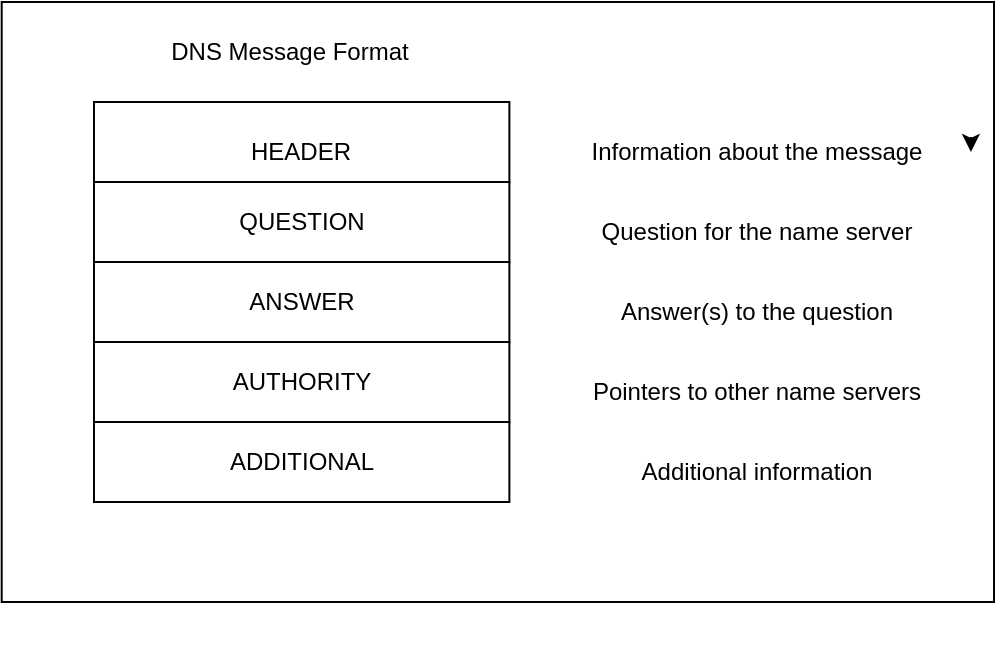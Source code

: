 <mxfile version="24.7.5">
  <diagram name="Page-1" id="Z6l-sXCz37vpyJEdGhoo">
    <mxGraphModel dx="1114" dy="1027" grid="1" gridSize="10" guides="1" tooltips="1" connect="1" arrows="1" fold="1" page="1" pageScale="1" pageWidth="850" pageHeight="1100" math="0" shadow="0">
      <root>
        <mxCell id="0" />
        <mxCell id="1" parent="0" />
        <mxCell id="1pmz89n0D2zbB2xfvugn-13" value="" style="group" vertex="1" connectable="0" parent="1">
          <mxGeometry x="160" y="275" width="450.002" height="275" as="geometry" />
        </mxCell>
        <mxCell id="1pmz89n0D2zbB2xfvugn-12" value="" style="rounded=0;whiteSpace=wrap;html=1;" vertex="1" parent="1pmz89n0D2zbB2xfvugn-13">
          <mxGeometry x="-46.154" y="-50" width="496.154" height="300" as="geometry" />
        </mxCell>
        <mxCell id="1pmz89n0D2zbB2xfvugn-4" value="" style="rounded=0;whiteSpace=wrap;html=1;" vertex="1" parent="1pmz89n0D2zbB2xfvugn-13">
          <mxGeometry width="207.692" height="40" as="geometry" />
        </mxCell>
        <mxCell id="1pmz89n0D2zbB2xfvugn-7" value="QUESTION" style="rounded=0;whiteSpace=wrap;html=1;" vertex="1" parent="1pmz89n0D2zbB2xfvugn-13">
          <mxGeometry y="40" width="207.692" height="40" as="geometry" />
        </mxCell>
        <mxCell id="1pmz89n0D2zbB2xfvugn-8" value="ANSWER" style="rounded=0;whiteSpace=wrap;html=1;" vertex="1" parent="1pmz89n0D2zbB2xfvugn-13">
          <mxGeometry y="80" width="207.692" height="40" as="geometry" />
        </mxCell>
        <mxCell id="1pmz89n0D2zbB2xfvugn-9" value="AUTHORITY" style="rounded=0;whiteSpace=wrap;html=1;" vertex="1" parent="1pmz89n0D2zbB2xfvugn-13">
          <mxGeometry y="120" width="207.692" height="40" as="geometry" />
        </mxCell>
        <mxCell id="1pmz89n0D2zbB2xfvugn-10" value="ADDITIONAL" style="rounded=0;whiteSpace=wrap;html=1;" vertex="1" parent="1pmz89n0D2zbB2xfvugn-13">
          <mxGeometry y="160" width="207.692" height="40" as="geometry" />
        </mxCell>
        <mxCell id="1pmz89n0D2zbB2xfvugn-14" value="DNS Message Format" style="text;html=1;align=center;verticalAlign=middle;whiteSpace=wrap;rounded=0;" vertex="1" parent="1pmz89n0D2zbB2xfvugn-13">
          <mxGeometry y="-40" width="196.154" height="30" as="geometry" />
        </mxCell>
        <mxCell id="1pmz89n0D2zbB2xfvugn-15" value="HEADER" style="text;html=1;align=center;verticalAlign=middle;whiteSpace=wrap;rounded=0;" vertex="1" parent="1pmz89n0D2zbB2xfvugn-13">
          <mxGeometry x="69.231" y="10" width="69.231" height="30" as="geometry" />
        </mxCell>
        <mxCell id="1pmz89n0D2zbB2xfvugn-16" value="Information about the message" style="text;html=1;align=center;verticalAlign=middle;whiteSpace=wrap;rounded=0;" vertex="1" parent="1pmz89n0D2zbB2xfvugn-13">
          <mxGeometry x="225.0" y="10" width="213.462" height="30" as="geometry" />
        </mxCell>
        <mxCell id="1pmz89n0D2zbB2xfvugn-20" style="edgeStyle=orthogonalEdgeStyle;rounded=0;orthogonalLoop=1;jettySize=auto;html=1;exitX=1;exitY=0.25;exitDx=0;exitDy=0;entryX=1;entryY=0.5;entryDx=0;entryDy=0;" edge="1" parent="1pmz89n0D2zbB2xfvugn-13" source="1pmz89n0D2zbB2xfvugn-16" target="1pmz89n0D2zbB2xfvugn-16">
          <mxGeometry relative="1" as="geometry" />
        </mxCell>
        <mxCell id="1pmz89n0D2zbB2xfvugn-21" value="Question for the name server" style="text;html=1;align=center;verticalAlign=middle;whiteSpace=wrap;rounded=0;" vertex="1" parent="1pmz89n0D2zbB2xfvugn-13">
          <mxGeometry x="225.0" y="50" width="213.462" height="30" as="geometry" />
        </mxCell>
        <mxCell id="1pmz89n0D2zbB2xfvugn-22" value="Answer(s) to the question" style="text;html=1;align=center;verticalAlign=middle;whiteSpace=wrap;rounded=0;" vertex="1" parent="1pmz89n0D2zbB2xfvugn-13">
          <mxGeometry x="225.0" y="90" width="213.462" height="30" as="geometry" />
        </mxCell>
        <mxCell id="1pmz89n0D2zbB2xfvugn-23" value="Pointers to other name servers" style="text;html=1;align=center;verticalAlign=middle;whiteSpace=wrap;rounded=0;" vertex="1" parent="1pmz89n0D2zbB2xfvugn-13">
          <mxGeometry x="225" y="130" width="213.462" height="30" as="geometry" />
        </mxCell>
        <mxCell id="1pmz89n0D2zbB2xfvugn-24" value="Additional information" style="text;html=1;align=center;verticalAlign=middle;whiteSpace=wrap;rounded=0;" vertex="1" parent="1pmz89n0D2zbB2xfvugn-13">
          <mxGeometry x="225" y="170" width="213.462" height="30" as="geometry" />
        </mxCell>
      </root>
    </mxGraphModel>
  </diagram>
</mxfile>

